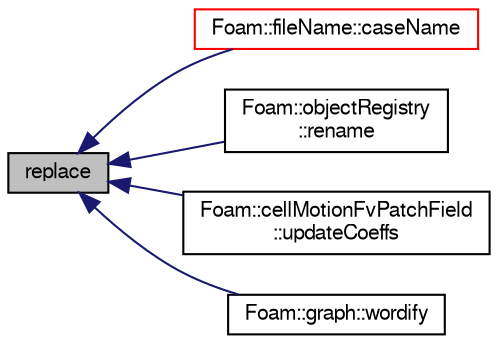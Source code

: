digraph "replace"
{
  bgcolor="transparent";
  edge [fontname="FreeSans",fontsize="10",labelfontname="FreeSans",labelfontsize="10"];
  node [fontname="FreeSans",fontsize="10",shape=record];
  rankdir="LR";
  Node1 [label="replace",height=0.2,width=0.4,color="black", fillcolor="grey75", style="filled" fontcolor="black"];
  Node1 -> Node2 [dir="back",color="midnightblue",fontsize="10",style="solid",fontname="FreeSans"];
  Node2 [label="Foam::fileName::caseName",height=0.2,width=0.4,color="red",URL="$a00758.html#a37a5d719ae629766683ac8e905760959",tooltip="Return file name (part beyond last /), subsitute for FOAM_CASE. "];
  Node1 -> Node3 [dir="back",color="midnightblue",fontsize="10",style="solid",fontname="FreeSans"];
  Node3 [label="Foam::objectRegistry\l::rename",height=0.2,width=0.4,color="black",URL="$a01640.html#af41376d1e0031e06613d5ce3c740cf7d",tooltip="Rename. "];
  Node1 -> Node4 [dir="back",color="midnightblue",fontsize="10",style="solid",fontname="FreeSans"];
  Node4 [label="Foam::cellMotionFvPatchField\l::updateCoeffs",height=0.2,width=0.4,color="black",URL="$a00210.html#a7e24eafac629d3733181cd942d4c902f",tooltip="Update the coefficients associated with the patch field. "];
  Node1 -> Node5 [dir="back",color="midnightblue",fontsize="10",style="solid",fontname="FreeSans"];
  Node5 [label="Foam::graph::wordify",height=0.2,width=0.4,color="black",URL="$a00920.html#abeed2c3341354e19b8bcf63c35e6b5b5",tooltip="Helper function to convert string name into appropriate word. "];
}
